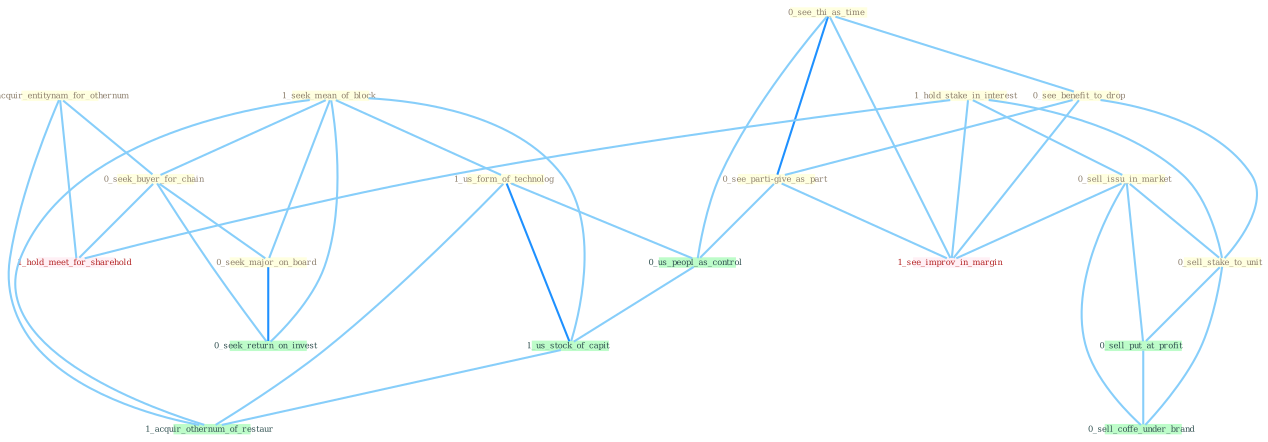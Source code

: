Graph G{ 
    node
    [shape=polygon,style=filled,width=.5,height=.06,color="#BDFCC9",fixedsize=true,fontsize=4,
    fontcolor="#2f4f4f"];
    {node
    [color="#ffffe0", fontcolor="#8b7d6b"] "0_acquir_entitynam_for_othernum " "0_see_thi_as_time " "1_hold_stake_in_interest " "0_see_benefit_to_drop " "1_seek_mean_of_block " "0_see_parti-give_as_part " "0_seek_buyer_for_chain " "1_us_form_of_technolog " "0_seek_major_on_board " "0_sell_issu_in_market " "0_sell_stake_to_unit "}
{node [color="#fff0f5", fontcolor="#b22222"] "1_see_improv_in_margin " "1_hold_meet_for_sharehold "}
edge [color="#B0E2FF"];

	"0_acquir_entitynam_for_othernum " -- "0_seek_buyer_for_chain " [w="1", color="#87cefa" ];
	"0_acquir_entitynam_for_othernum " -- "1_hold_meet_for_sharehold " [w="1", color="#87cefa" ];
	"0_acquir_entitynam_for_othernum " -- "1_acquir_othernum_of_restaur " [w="1", color="#87cefa" ];
	"0_see_thi_as_time " -- "0_see_benefit_to_drop " [w="1", color="#87cefa" ];
	"0_see_thi_as_time " -- "0_see_parti-give_as_part " [w="2", color="#1e90ff" , len=0.8];
	"0_see_thi_as_time " -- "0_us_peopl_as_control " [w="1", color="#87cefa" ];
	"0_see_thi_as_time " -- "1_see_improv_in_margin " [w="1", color="#87cefa" ];
	"1_hold_stake_in_interest " -- "0_sell_issu_in_market " [w="1", color="#87cefa" ];
	"1_hold_stake_in_interest " -- "0_sell_stake_to_unit " [w="1", color="#87cefa" ];
	"1_hold_stake_in_interest " -- "1_see_improv_in_margin " [w="1", color="#87cefa" ];
	"1_hold_stake_in_interest " -- "1_hold_meet_for_sharehold " [w="1", color="#87cefa" ];
	"0_see_benefit_to_drop " -- "0_see_parti-give_as_part " [w="1", color="#87cefa" ];
	"0_see_benefit_to_drop " -- "0_sell_stake_to_unit " [w="1", color="#87cefa" ];
	"0_see_benefit_to_drop " -- "1_see_improv_in_margin " [w="1", color="#87cefa" ];
	"1_seek_mean_of_block " -- "0_seek_buyer_for_chain " [w="1", color="#87cefa" ];
	"1_seek_mean_of_block " -- "1_us_form_of_technolog " [w="1", color="#87cefa" ];
	"1_seek_mean_of_block " -- "0_seek_major_on_board " [w="1", color="#87cefa" ];
	"1_seek_mean_of_block " -- "0_seek_return_on_invest " [w="1", color="#87cefa" ];
	"1_seek_mean_of_block " -- "1_us_stock_of_capit " [w="1", color="#87cefa" ];
	"1_seek_mean_of_block " -- "1_acquir_othernum_of_restaur " [w="1", color="#87cefa" ];
	"0_see_parti-give_as_part " -- "0_us_peopl_as_control " [w="1", color="#87cefa" ];
	"0_see_parti-give_as_part " -- "1_see_improv_in_margin " [w="1", color="#87cefa" ];
	"0_seek_buyer_for_chain " -- "0_seek_major_on_board " [w="1", color="#87cefa" ];
	"0_seek_buyer_for_chain " -- "0_seek_return_on_invest " [w="1", color="#87cefa" ];
	"0_seek_buyer_for_chain " -- "1_hold_meet_for_sharehold " [w="1", color="#87cefa" ];
	"1_us_form_of_technolog " -- "0_us_peopl_as_control " [w="1", color="#87cefa" ];
	"1_us_form_of_technolog " -- "1_us_stock_of_capit " [w="2", color="#1e90ff" , len=0.8];
	"1_us_form_of_technolog " -- "1_acquir_othernum_of_restaur " [w="1", color="#87cefa" ];
	"0_seek_major_on_board " -- "0_seek_return_on_invest " [w="2", color="#1e90ff" , len=0.8];
	"0_sell_issu_in_market " -- "0_sell_stake_to_unit " [w="1", color="#87cefa" ];
	"0_sell_issu_in_market " -- "0_sell_put_at_profit " [w="1", color="#87cefa" ];
	"0_sell_issu_in_market " -- "1_see_improv_in_margin " [w="1", color="#87cefa" ];
	"0_sell_issu_in_market " -- "0_sell_coffe_under_brand " [w="1", color="#87cefa" ];
	"0_sell_stake_to_unit " -- "0_sell_put_at_profit " [w="1", color="#87cefa" ];
	"0_sell_stake_to_unit " -- "0_sell_coffe_under_brand " [w="1", color="#87cefa" ];
	"0_us_peopl_as_control " -- "1_us_stock_of_capit " [w="1", color="#87cefa" ];
	"0_sell_put_at_profit " -- "0_sell_coffe_under_brand " [w="1", color="#87cefa" ];
	"1_us_stock_of_capit " -- "1_acquir_othernum_of_restaur " [w="1", color="#87cefa" ];
}